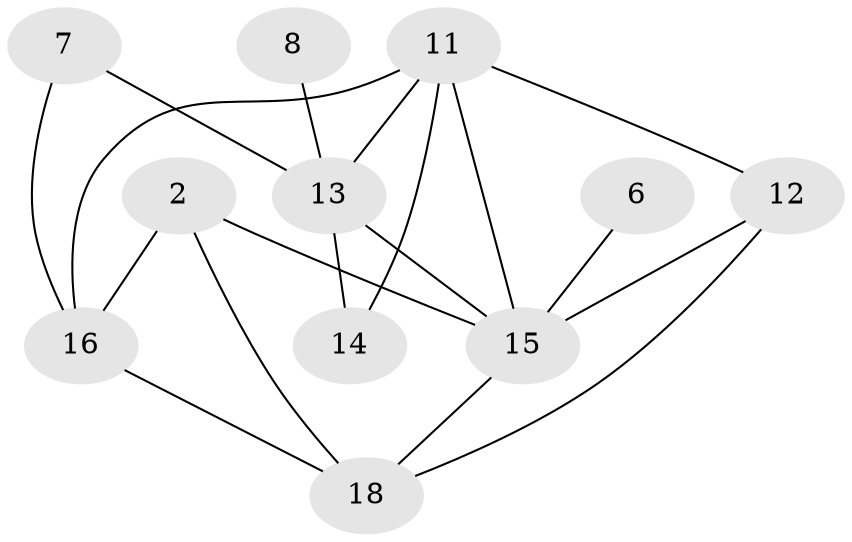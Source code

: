 // original degree distribution, {1: 0.17543859649122806, 3: 0.21052631578947367, 0: 0.10526315789473684, 6: 0.017543859649122806, 4: 0.12280701754385964, 5: 0.07017543859649122, 2: 0.2982456140350877}
// Generated by graph-tools (version 1.1) at 2025/35/03/04/25 23:35:45]
// undirected, 11 vertices, 18 edges
graph export_dot {
  node [color=gray90,style=filled];
  2;
  6;
  7;
  8;
  11;
  12;
  13;
  14;
  15;
  16;
  18;
  2 -- 15 [weight=1.0];
  2 -- 16 [weight=1.0];
  2 -- 18 [weight=1.0];
  6 -- 15 [weight=3.0];
  7 -- 13 [weight=1.0];
  7 -- 16 [weight=1.0];
  8 -- 13 [weight=1.0];
  11 -- 12 [weight=1.0];
  11 -- 13 [weight=3.0];
  11 -- 14 [weight=2.0];
  11 -- 15 [weight=2.0];
  11 -- 16 [weight=1.0];
  12 -- 15 [weight=1.0];
  12 -- 18 [weight=1.0];
  13 -- 14 [weight=2.0];
  13 -- 15 [weight=3.0];
  15 -- 18 [weight=1.0];
  16 -- 18 [weight=1.0];
}

